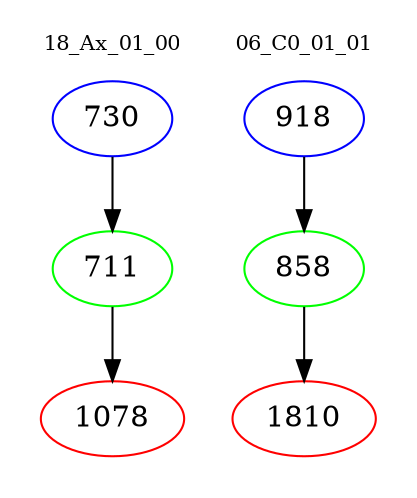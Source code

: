 digraph{
subgraph cluster_0 {
color = white
label = "18_Ax_01_00";
fontsize=10;
T0_730 [label="730", color="blue"]
T0_730 -> T0_711 [color="black"]
T0_711 [label="711", color="green"]
T0_711 -> T0_1078 [color="black"]
T0_1078 [label="1078", color="red"]
}
subgraph cluster_1 {
color = white
label = "06_C0_01_01";
fontsize=10;
T1_918 [label="918", color="blue"]
T1_918 -> T1_858 [color="black"]
T1_858 [label="858", color="green"]
T1_858 -> T1_1810 [color="black"]
T1_1810 [label="1810", color="red"]
}
}
